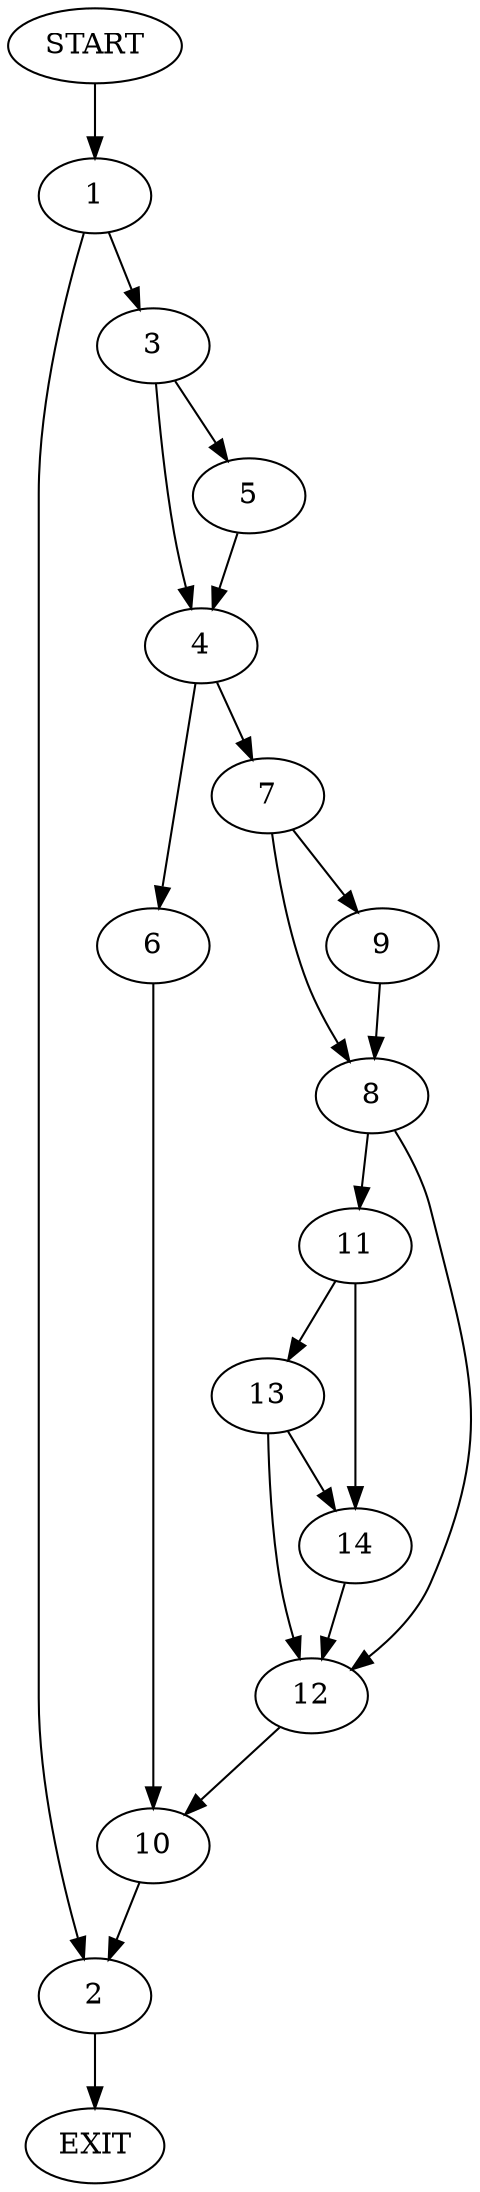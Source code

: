 digraph {
0 [label="START"]
15 [label="EXIT"]
0 -> 1
1 -> 2
1 -> 3
2 -> 15
3 -> 4
3 -> 5
4 -> 6
4 -> 7
5 -> 4
7 -> 8
7 -> 9
6 -> 10
8 -> 11
8 -> 12
9 -> 8
11 -> 13
11 -> 14
12 -> 10
14 -> 12
13 -> 14
13 -> 12
10 -> 2
}
